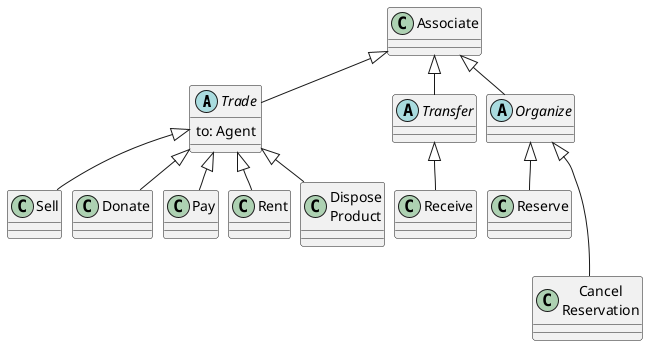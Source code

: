 @startuml
skinparam nodesep 10
skinparam ranksep 30

abstract class Trade {
    to: Agent
}
abstract class Transfer
abstract class Organize


"Associate" <|-- Organize
"Associate" <|-- Transfer
Organize <|-- Reserve
Organize <|--- "Cancel\nReservation"
Transfer <|-- Receive
"Associate" <|-- Trade
Trade <|-- Sell
Trade <|-- Donate
Trade <|-- Pay
Trade <|-- Rent
Trade <|-- "Dispose\nProduct"


@enduml
